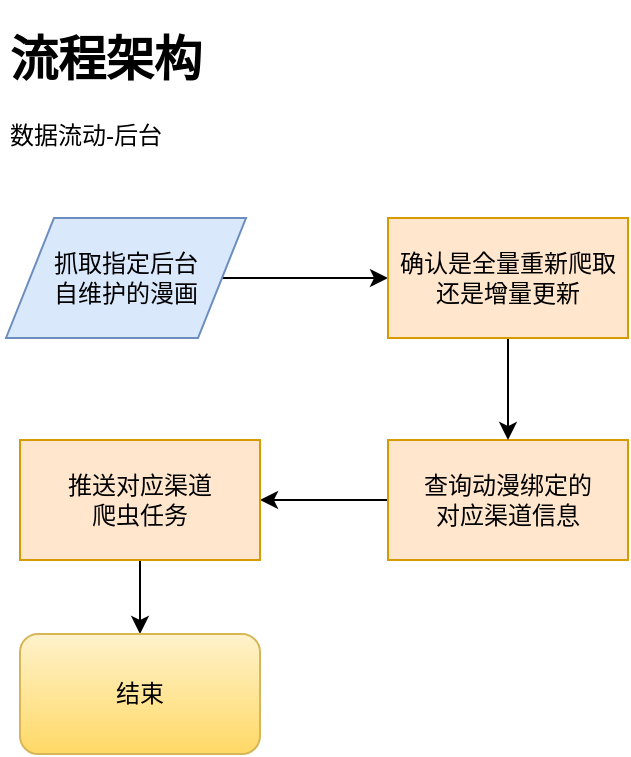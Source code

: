 <mxfile version="12.4.2" type="device" pages="5"><diagram id="a8E5MMaXfn1eDB6ojeVn" name="backend"><mxGraphModel dx="961" dy="632" grid="0" gridSize="10" guides="1" tooltips="1" connect="1" arrows="1" fold="1" page="1" pageScale="1" pageWidth="827" pageHeight="1169" math="0" shadow="0"><root><mxCell id="0"/><mxCell id="1" parent="0"/><mxCell id="z_EEAVa3QED5a_cOvpP5-1" value="&lt;h1&gt;流程架构&lt;/h1&gt;&lt;p&gt;数据流动-后台&lt;/p&gt;" style="text;html=1;strokeColor=none;fillColor=none;spacing=5;spacingTop=-20;whiteSpace=wrap;overflow=hidden;rounded=0;" parent="1" vertex="1"><mxGeometry x="38" y="39" width="190" height="77" as="geometry"/></mxCell><mxCell id="odNtAUutlKLnjfJ7jMFT-3" style="edgeStyle=orthogonalEdgeStyle;rounded=0;orthogonalLoop=1;jettySize=auto;html=1;" parent="1" source="z_EEAVa3QED5a_cOvpP5-6" target="odNtAUutlKLnjfJ7jMFT-2" edge="1"><mxGeometry relative="1" as="geometry"/></mxCell><mxCell id="z_EEAVa3QED5a_cOvpP5-6" value="&lt;span style=&quot;white-space: normal&quot;&gt;抓取指定后台&lt;br&gt;自维护的漫画&lt;br&gt;&lt;/span&gt;" style="shape=parallelogram;perimeter=parallelogramPerimeter;whiteSpace=wrap;html=1;fillColor=#dae8fc;strokeColor=#6c8ebf;" parent="1" vertex="1"><mxGeometry x="41" y="138" width="120" height="60" as="geometry"/></mxCell><mxCell id="z_EEAVa3QED5a_cOvpP5-24" style="edgeStyle=orthogonalEdgeStyle;rounded=0;orthogonalLoop=1;jettySize=auto;html=1;" parent="1" source="z_EEAVa3QED5a_cOvpP5-7" target="z_EEAVa3QED5a_cOvpP5-8" edge="1"><mxGeometry relative="1" as="geometry"/></mxCell><mxCell id="z_EEAVa3QED5a_cOvpP5-7" value="查询动漫绑定的&lt;br&gt;对应渠道信息" style="rounded=0;whiteSpace=wrap;html=1;fillColor=#ffe6cc;strokeColor=#d79b00;" parent="1" vertex="1"><mxGeometry x="232" y="249" width="120" height="60" as="geometry"/></mxCell><mxCell id="odNtAUutlKLnjfJ7jMFT-5" style="edgeStyle=orthogonalEdgeStyle;rounded=0;orthogonalLoop=1;jettySize=auto;html=1;" parent="1" source="z_EEAVa3QED5a_cOvpP5-8" target="odNtAUutlKLnjfJ7jMFT-1" edge="1"><mxGeometry relative="1" as="geometry"/></mxCell><mxCell id="z_EEAVa3QED5a_cOvpP5-8" value="推送对应渠道&lt;br&gt;爬虫任务" style="rounded=0;whiteSpace=wrap;html=1;fillColor=#ffe6cc;strokeColor=#d79b00;" parent="1" vertex="1"><mxGeometry x="48" y="249" width="120" height="60" as="geometry"/></mxCell><mxCell id="odNtAUutlKLnjfJ7jMFT-1" value="结束" style="rounded=1;whiteSpace=wrap;html=1;gradientColor=#ffd966;fillColor=#fff2cc;strokeColor=#d6b656;" parent="1" vertex="1"><mxGeometry x="48" y="346" width="120" height="60" as="geometry"/></mxCell><mxCell id="odNtAUutlKLnjfJ7jMFT-4" style="edgeStyle=orthogonalEdgeStyle;rounded=0;orthogonalLoop=1;jettySize=auto;html=1;" parent="1" source="odNtAUutlKLnjfJ7jMFT-2" target="z_EEAVa3QED5a_cOvpP5-7" edge="1"><mxGeometry relative="1" as="geometry"/></mxCell><mxCell id="odNtAUutlKLnjfJ7jMFT-2" value="确认是全量重新爬取还是增量更新" style="rounded=0;whiteSpace=wrap;html=1;fillColor=#ffe6cc;strokeColor=#d79b00;" parent="1" vertex="1"><mxGeometry x="232" y="138" width="120" height="60" as="geometry"/></mxCell></root></mxGraphModel></diagram><diagram id="fwL3K3nNooZaBl5GAPvQ" name="spider_1"><mxGraphModel dx="961" dy="632" grid="0" gridSize="10" guides="1" tooltips="1" connect="1" arrows="1" fold="1" page="1" pageScale="1" pageWidth="827" pageHeight="1169" math="0" shadow="0"><root><mxCell id="WWP2359EOBSrt8Onn1Ew-0"/><mxCell id="WWP2359EOBSrt8Onn1Ew-1" parent="WWP2359EOBSrt8Onn1Ew-0"/><mxCell id="PL594_5RSm1F9xmKBSZ6-1" style="edgeStyle=orthogonalEdgeStyle;rounded=0;orthogonalLoop=1;jettySize=auto;html=1;" parent="WWP2359EOBSrt8Onn1Ew-1" source="PL594_5RSm1F9xmKBSZ6-2" target="PL594_5RSm1F9xmKBSZ6-4" edge="1"><mxGeometry relative="1" as="geometry"/></mxCell><mxCell id="PL594_5RSm1F9xmKBSZ6-2" value="分发渠道任务" style="rounded=0;whiteSpace=wrap;html=1;fillColor=#ffe6cc;strokeColor=#d79b00;" parent="WWP2359EOBSrt8Onn1Ew-1" vertex="1"><mxGeometry x="233" y="141" width="120" height="60" as="geometry"/></mxCell><mxCell id="PL594_5RSm1F9xmKBSZ6-3" style="edgeStyle=orthogonalEdgeStyle;rounded=0;orthogonalLoop=1;jettySize=auto;html=1;" parent="WWP2359EOBSrt8Onn1Ew-1" source="PL594_5RSm1F9xmKBSZ6-4" target="PL594_5RSm1F9xmKBSZ6-6" edge="1"><mxGeometry relative="1" as="geometry"/></mxCell><mxCell id="PL594_5RSm1F9xmKBSZ6-4" value="爬取指定渠道&lt;br&gt;漫画信息 A" style="rounded=0;whiteSpace=wrap;html=1;fillColor=#ffe6cc;strokeColor=#d79b00;" parent="WWP2359EOBSrt8Onn1Ew-1" vertex="1"><mxGeometry x="233" y="253" width="120" height="60" as="geometry"/></mxCell><mxCell id="dGaznkYN7LeNRID3gIgS-0" style="edgeStyle=orthogonalEdgeStyle;rounded=0;orthogonalLoop=1;jettySize=auto;html=1;" parent="WWP2359EOBSrt8Onn1Ew-1" source="PL594_5RSm1F9xmKBSZ6-6" target="wutNVxIDvHneVHeKXR6q-0" edge="1"><mxGeometry relative="1" as="geometry"/></mxCell><mxCell id="PL594_5RSm1F9xmKBSZ6-6" value="获取A的章节任务&lt;br&gt;列表 B" style="rounded=0;whiteSpace=wrap;html=1;fillColor=#ffe6cc;strokeColor=#d79b00;" parent="WWP2359EOBSrt8Onn1Ew-1" vertex="1"><mxGeometry x="43" y="253" width="120" height="60" as="geometry"/></mxCell><mxCell id="PL594_5RSm1F9xmKBSZ6-8" style="edgeStyle=orthogonalEdgeStyle;rounded=0;orthogonalLoop=1;jettySize=auto;html=1;entryX=0;entryY=0.5;entryDx=0;entryDy=0;" parent="WWP2359EOBSrt8Onn1Ew-1" source="PL594_5RSm1F9xmKBSZ6-9" edge="1"><mxGeometry relative="1" as="geometry"><mxPoint x="233" y="473.5" as="targetPoint"/></mxGeometry></mxCell><mxCell id="ciEPsFJGi4piPYNXX6l--3" style="edgeStyle=orthogonalEdgeStyle;rounded=0;orthogonalLoop=1;jettySize=auto;html=1;" parent="WWP2359EOBSrt8Onn1Ew-1" source="PL594_5RSm1F9xmKBSZ6-9" target="ciEPsFJGi4piPYNXX6l--1" edge="1"><mxGeometry relative="1" as="geometry"/></mxCell><mxCell id="PL594_5RSm1F9xmKBSZ6-9" value="判断是否&lt;br&gt;增量爬取" style="rhombus;whiteSpace=wrap;html=1;fillColor=#fff2cc;strokeColor=#d6b656;" parent="WWP2359EOBSrt8Onn1Ew-1" vertex="1"><mxGeometry x="43" y="433.5" width="120" height="80" as="geometry"/></mxCell><mxCell id="PL594_5RSm1F9xmKBSZ6-16" value="N" style="text;html=1;align=center;verticalAlign=middle;resizable=0;points=[];;autosize=1;" parent="WWP2359EOBSrt8Onn1Ew-1" vertex="1"><mxGeometry x="184" y="451.5" width="19" height="18" as="geometry"/></mxCell><mxCell id="PL594_5RSm1F9xmKBSZ6-17" value="Y" style="text;html=1;align=center;verticalAlign=middle;resizable=0;points=[];;autosize=1;" parent="WWP2359EOBSrt8Onn1Ew-1" vertex="1"><mxGeometry x="124" y="516.5" width="18" height="18" as="geometry"/></mxCell><mxCell id="LL79-z9SyH8D-DEZd9ns-0" value="&lt;h1&gt;流程架构&lt;/h1&gt;&lt;p&gt;数据流动-爬虫系统（一）后台请求处理&lt;/p&gt;" style="text;html=1;strokeColor=none;fillColor=none;spacing=5;spacingTop=-20;whiteSpace=wrap;overflow=hidden;rounded=0;" parent="WWP2359EOBSrt8Onn1Ew-1" vertex="1"><mxGeometry x="38" y="39" width="256" height="77" as="geometry"/></mxCell><mxCell id="eKqZvTMxR9gbWQOaBNua-1" style="edgeStyle=orthogonalEdgeStyle;rounded=0;orthogonalLoop=1;jettySize=auto;html=1;" parent="WWP2359EOBSrt8Onn1Ew-1" source="eKqZvTMxR9gbWQOaBNua-0" target="PL594_5RSm1F9xmKBSZ6-2" edge="1"><mxGeometry relative="1" as="geometry"/></mxCell><mxCell id="eKqZvTMxR9gbWQOaBNua-0" value="&lt;span style=&quot;white-space: normal&quot;&gt;监听后台&lt;br&gt;爬取&lt;/span&gt;&lt;span style=&quot;white-space: normal&quot;&gt;消息&lt;/span&gt;" style="shape=parallelogram;perimeter=parallelogramPerimeter;whiteSpace=wrap;html=1;fillColor=#dae8fc;strokeColor=#6c8ebf;" parent="WWP2359EOBSrt8Onn1Ew-1" vertex="1"><mxGeometry x="43" y="141" width="120" height="60" as="geometry"/></mxCell><mxCell id="ciEPsFJGi4piPYNXX6l--0" value="结束" style="rounded=1;whiteSpace=wrap;html=1;gradientColor=#ffd966;fillColor=#fff2cc;strokeColor=#d6b656;" parent="WWP2359EOBSrt8Onn1Ew-1" vertex="1"><mxGeometry x="233" y="559.5" width="120" height="60" as="geometry"/></mxCell><mxCell id="ciEPsFJGi4piPYNXX6l--4" style="edgeStyle=orthogonalEdgeStyle;rounded=0;orthogonalLoop=1;jettySize=auto;html=1;" parent="WWP2359EOBSrt8Onn1Ew-1" source="ciEPsFJGi4piPYNXX6l--1" edge="1"><mxGeometry relative="1" as="geometry"><mxPoint x="232.8" y="589.5" as="targetPoint"/></mxGeometry></mxCell><mxCell id="ciEPsFJGi4piPYNXX6l--1" value="推送增量章节&lt;br&gt;爬取消息" style="rounded=0;whiteSpace=wrap;html=1;fillColor=#ffe6cc;strokeColor=#d79b00;" parent="WWP2359EOBSrt8Onn1Ew-1" vertex="1"><mxGeometry x="43" y="559.5" width="120" height="60" as="geometry"/></mxCell><mxCell id="ciEPsFJGi4piPYNXX6l--5" style="edgeStyle=orthogonalEdgeStyle;rounded=0;orthogonalLoop=1;jettySize=auto;html=1;" parent="WWP2359EOBSrt8Onn1Ew-1" source="ciEPsFJGi4piPYNXX6l--2" target="ciEPsFJGi4piPYNXX6l--0" edge="1"><mxGeometry relative="1" as="geometry"/></mxCell><mxCell id="ciEPsFJGi4piPYNXX6l--2" value="推送全量章节&lt;br&gt;爬取消息" style="rounded=0;whiteSpace=wrap;html=1;fillColor=#ffe6cc;strokeColor=#d79b00;" parent="WWP2359EOBSrt8Onn1Ew-1" vertex="1"><mxGeometry x="233" y="438.5" width="120" height="60" as="geometry"/></mxCell><mxCell id="dGaznkYN7LeNRID3gIgS-1" style="edgeStyle=orthogonalEdgeStyle;rounded=0;orthogonalLoop=1;jettySize=auto;html=1;" parent="WWP2359EOBSrt8Onn1Ew-1" source="wutNVxIDvHneVHeKXR6q-0" target="PL594_5RSm1F9xmKBSZ6-9" edge="1"><mxGeometry relative="1" as="geometry"/></mxCell><mxCell id="wutNVxIDvHneVHeKXR6q-0" value="推送漫画基础信息" style="rounded=0;whiteSpace=wrap;html=1;fillColor=#ffe6cc;strokeColor=#d79b00;" parent="WWP2359EOBSrt8Onn1Ew-1" vertex="1"><mxGeometry x="43" y="349.5" width="120" height="60" as="geometry"/></mxCell></root></mxGraphModel></diagram><diagram id="hhirrrHqmnbmEw7ep7FX" name="spider_2"><mxGraphModel dx="961" dy="632" grid="0" gridSize="10" guides="1" tooltips="1" connect="1" arrows="1" fold="1" page="1" pageScale="1" pageWidth="827" pageHeight="1169" math="0" shadow="0"><root><mxCell id="aXSuLw_6sVGMZOSTU0-I-0"/><mxCell id="aXSuLw_6sVGMZOSTU0-I-1" parent="aXSuLw_6sVGMZOSTU0-I-0"/><mxCell id="MGX7yTYcoW84g-cXhk0l-0" style="edgeStyle=orthogonalEdgeStyle;rounded=0;orthogonalLoop=1;jettySize=auto;html=1;" parent="aXSuLw_6sVGMZOSTU0-I-1" source="aXSuLw_6sVGMZOSTU0-I-13" target="aXSuLw_6sVGMZOSTU0-I-20" edge="1"><mxGeometry relative="1" as="geometry"/></mxCell><mxCell id="aXSuLw_6sVGMZOSTU0-I-13" value="依据渠道&lt;br&gt;章节完成爬取" style="rounded=0;whiteSpace=wrap;html=1;fillColor=#ffe6cc;strokeColor=#d79b00;" parent="aXSuLw_6sVGMZOSTU0-I-1" vertex="1"><mxGeometry x="220" y="146" width="120" height="60" as="geometry"/></mxCell><mxCell id="aXSuLw_6sVGMZOSTU0-I-16" style="edgeStyle=orthogonalEdgeStyle;rounded=0;orthogonalLoop=1;jettySize=auto;html=1;" parent="aXSuLw_6sVGMZOSTU0-I-1" source="aXSuLw_6sVGMZOSTU0-I-17" target="aXSuLw_6sVGMZOSTU0-I-13" edge="1"><mxGeometry relative="1" as="geometry"/></mxCell><mxCell id="aXSuLw_6sVGMZOSTU0-I-17" value="&lt;span style=&quot;white-space: normal&quot;&gt;监听章节图片&lt;/span&gt;&lt;br style=&quot;white-space: normal&quot;&gt;&lt;span style=&quot;white-space: normal&quot;&gt;地址解析任务&lt;/span&gt;" style="shape=parallelogram;perimeter=parallelogramPerimeter;whiteSpace=wrap;html=1;fillColor=#dae8fc;strokeColor=#6c8ebf;" parent="aXSuLw_6sVGMZOSTU0-I-1" vertex="1"><mxGeometry x="38" y="146" width="120" height="60" as="geometry"/></mxCell><mxCell id="NKDYvSuAgK9cqzn0HUBG-1" style="edgeStyle=orthogonalEdgeStyle;rounded=0;orthogonalLoop=1;jettySize=auto;html=1;entryX=1;entryY=0.5;entryDx=0;entryDy=0;" parent="aXSuLw_6sVGMZOSTU0-I-1" source="aXSuLw_6sVGMZOSTU0-I-20" target="NKDYvSuAgK9cqzn0HUBG-0" edge="1"><mxGeometry relative="1" as="geometry"/></mxCell><mxCell id="aXSuLw_6sVGMZOSTU0-I-20" value="指定消息结构&lt;br&gt;组装爬取数据&lt;br&gt;并推送结果" style="rounded=0;whiteSpace=wrap;html=1;fillColor=#ffe6cc;strokeColor=#d79b00;" parent="aXSuLw_6sVGMZOSTU0-I-1" vertex="1"><mxGeometry x="220" y="249" width="120" height="60" as="geometry"/></mxCell><mxCell id="aXSuLw_6sVGMZOSTU0-I-21" value="&lt;h1&gt;流程架构&lt;/h1&gt;&lt;p&gt;数据流动-爬虫系统（二）渠道章节图片爬取&lt;/p&gt;" style="text;html=1;strokeColor=none;fillColor=none;spacing=5;spacingTop=-20;whiteSpace=wrap;overflow=hidden;rounded=0;" parent="aXSuLw_6sVGMZOSTU0-I-1" vertex="1"><mxGeometry x="38" y="39" width="256" height="77" as="geometry"/></mxCell><mxCell id="NKDYvSuAgK9cqzn0HUBG-0" value="结束" style="rounded=1;whiteSpace=wrap;html=1;gradientColor=#ffd966;fillColor=#fff2cc;strokeColor=#d6b656;" parent="aXSuLw_6sVGMZOSTU0-I-1" vertex="1"><mxGeometry x="38" y="249" width="120" height="60" as="geometry"/></mxCell></root></mxGraphModel></diagram><diagram id="H2dMdXCESj6-Fc419RQE" name="data_uniform_1"><mxGraphModel dx="961" dy="632" grid="0" gridSize="10" guides="1" tooltips="1" connect="1" arrows="1" fold="1" page="1" pageScale="1" pageWidth="827" pageHeight="1169" math="0" shadow="0"><root><mxCell id="4zNHsn_Qv5aTbKQFzURi-0"/><mxCell id="4zNHsn_Qv5aTbKQFzURi-1" parent="4zNHsn_Qv5aTbKQFzURi-0"/><mxCell id="tvWtkoGdymblF4vJMlTa-6" style="edgeStyle=orthogonalEdgeStyle;rounded=0;orthogonalLoop=1;jettySize=auto;html=1;" parent="4zNHsn_Qv5aTbKQFzURi-1" source="7oGtZYAj2mFnkF6gmkWM-4" target="fqFEi5NYgUmga54tFBUV-0" edge="1"><mxGeometry relative="1" as="geometry"/></mxCell><mxCell id="7oGtZYAj2mFnkF6gmkWM-4" value="监听&lt;br&gt;漫画基础信息" style="shape=parallelogram;perimeter=parallelogramPerimeter;whiteSpace=wrap;html=1;fillColor=#dae8fc;strokeColor=#6c8ebf;" parent="4zNHsn_Qv5aTbKQFzURi-1" vertex="1"><mxGeometry x="48" y="158" width="120" height="60" as="geometry"/></mxCell><mxCell id="7oGtZYAj2mFnkF6gmkWM-7" value="&lt;h1&gt;流程架构&lt;/h1&gt;&lt;p&gt;数据流动-渠道数据统一入库（一）漫画基础信息&lt;/p&gt;" style="text;html=1;strokeColor=none;fillColor=none;spacing=5;spacingTop=-20;whiteSpace=wrap;overflow=hidden;rounded=0;" parent="4zNHsn_Qv5aTbKQFzURi-1" vertex="1"><mxGeometry x="38" y="39" width="284" height="77" as="geometry"/></mxCell><mxCell id="7oGtZYAj2mFnkF6gmkWM-8" value="结束" style="rounded=1;whiteSpace=wrap;html=1;gradientColor=#ffd966;fillColor=#fff2cc;strokeColor=#d6b656;" parent="4zNHsn_Qv5aTbKQFzURi-1" vertex="1"><mxGeometry x="36" y="381" width="120" height="60" as="geometry"/></mxCell><mxCell id="tvWtkoGdymblF4vJMlTa-7" style="edgeStyle=orthogonalEdgeStyle;rounded=0;orthogonalLoop=1;jettySize=auto;html=1;" parent="4zNHsn_Qv5aTbKQFzURi-1" source="fqFEi5NYgUmga54tFBUV-0" target="tvWtkoGdymblF4vJMlTa-3" edge="1"><mxGeometry relative="1" as="geometry"/></mxCell><mxCell id="fqFEi5NYgUmga54tFBUV-0" value="新增或修改渠道&lt;br&gt;漫画基础信息 A" style="rounded=0;whiteSpace=wrap;html=1;fillColor=#ffe6cc;strokeColor=#d79b00;" parent="4zNHsn_Qv5aTbKQFzURi-1" vertex="1"><mxGeometry x="208" y="158" width="120" height="60" as="geometry"/></mxCell><mxCell id="tvWtkoGdymblF4vJMlTa-9" style="edgeStyle=orthogonalEdgeStyle;rounded=0;orthogonalLoop=1;jettySize=auto;html=1;entryX=0.5;entryY=0;entryDx=0;entryDy=0;" parent="4zNHsn_Qv5aTbKQFzURi-1" source="tvWtkoGdymblF4vJMlTa-2" target="tvWtkoGdymblF4vJMlTa-4" edge="1"><mxGeometry relative="1" as="geometry"/></mxCell><mxCell id="tvWtkoGdymblF4vJMlTa-13" style="edgeStyle=orthogonalEdgeStyle;rounded=0;orthogonalLoop=1;jettySize=auto;html=1;" parent="4zNHsn_Qv5aTbKQFzURi-1" source="tvWtkoGdymblF4vJMlTa-2" target="7oGtZYAj2mFnkF6gmkWM-8" edge="1"><mxGeometry relative="1" as="geometry"/></mxCell><mxCell id="tvWtkoGdymblF4vJMlTa-2" value="B绑定的渠道&lt;br&gt;是否为 A" style="rhombus;whiteSpace=wrap;html=1;fillColor=#fff2cc;strokeColor=#d6b656;" parent="4zNHsn_Qv5aTbKQFzURi-1" vertex="1"><mxGeometry x="208" y="371" width="120" height="80" as="geometry"/></mxCell><mxCell id="tvWtkoGdymblF4vJMlTa-8" style="edgeStyle=orthogonalEdgeStyle;rounded=0;orthogonalLoop=1;jettySize=auto;html=1;" parent="4zNHsn_Qv5aTbKQFzURi-1" source="tvWtkoGdymblF4vJMlTa-3" target="tvWtkoGdymblF4vJMlTa-2" edge="1"><mxGeometry relative="1" as="geometry"/></mxCell><mxCell id="tvWtkoGdymblF4vJMlTa-3" value="查询当前渠道&lt;br&gt;对应后台维护的&lt;br&gt;漫画信息 B" style="rounded=0;whiteSpace=wrap;html=1;fillColor=#ffe6cc;strokeColor=#d79b00;" parent="4zNHsn_Qv5aTbKQFzURi-1" vertex="1"><mxGeometry x="208" y="264" width="120" height="60" as="geometry"/></mxCell><mxCell id="tvWtkoGdymblF4vJMlTa-10" style="edgeStyle=orthogonalEdgeStyle;rounded=0;orthogonalLoop=1;jettySize=auto;html=1;" parent="4zNHsn_Qv5aTbKQFzURi-1" source="tvWtkoGdymblF4vJMlTa-4" target="tvWtkoGdymblF4vJMlTa-5" edge="1"><mxGeometry relative="1" as="geometry"/></mxCell><mxCell id="tvWtkoGdymblF4vJMlTa-16" style="edgeStyle=orthogonalEdgeStyle;rounded=0;orthogonalLoop=1;jettySize=auto;html=1;" parent="4zNHsn_Qv5aTbKQFzURi-1" source="tvWtkoGdymblF4vJMlTa-4" edge="1"><mxGeometry relative="1" as="geometry"><mxPoint x="98.2" y="536.5" as="targetPoint"/></mxGeometry></mxCell><mxCell id="tvWtkoGdymblF4vJMlTa-4" value="B是否开启&lt;br&gt;自动填入漫画信息&lt;br&gt;开关" style="rhombus;whiteSpace=wrap;html=1;fillColor=#fff2cc;strokeColor=#d6b656;" parent="4zNHsn_Qv5aTbKQFzURi-1" vertex="1"><mxGeometry x="208" y="496.5" width="120" height="80" as="geometry"/></mxCell><mxCell id="tvWtkoGdymblF4vJMlTa-15" style="edgeStyle=orthogonalEdgeStyle;rounded=0;orthogonalLoop=1;jettySize=auto;html=1;entryX=0.5;entryY=1;entryDx=0;entryDy=0;" parent="4zNHsn_Qv5aTbKQFzURi-1" source="tvWtkoGdymblF4vJMlTa-5" target="7oGtZYAj2mFnkF6gmkWM-8" edge="1"><mxGeometry relative="1" as="geometry"/></mxCell><mxCell id="tvWtkoGdymblF4vJMlTa-5" value="更新B对应的&lt;br&gt;漫画基本信息" style="rounded=0;whiteSpace=wrap;html=1;fillColor=#ffe6cc;strokeColor=#d79b00;" parent="4zNHsn_Qv5aTbKQFzURi-1" vertex="1"><mxGeometry x="208" y="606" width="120" height="60" as="geometry"/></mxCell><mxCell id="tvWtkoGdymblF4vJMlTa-17" value="Y" style="text;html=1;align=center;verticalAlign=middle;resizable=0;points=[];;autosize=1;" parent="4zNHsn_Qv5aTbKQFzURi-1" vertex="1"><mxGeometry x="280" y="460" width="18" height="18" as="geometry"/></mxCell><mxCell id="tvWtkoGdymblF4vJMlTa-18" value="Y" style="text;html=1;align=center;verticalAlign=middle;resizable=0;points=[];;autosize=1;" parent="4zNHsn_Qv5aTbKQFzURi-1" vertex="1"><mxGeometry x="280" y="582" width="18" height="18" as="geometry"/></mxCell><mxCell id="tvWtkoGdymblF4vJMlTa-19" value="N" style="text;html=1;align=center;verticalAlign=middle;resizable=0;points=[];;autosize=1;" parent="4zNHsn_Qv5aTbKQFzURi-1" vertex="1"><mxGeometry x="176" y="510" width="19" height="18" as="geometry"/></mxCell><mxCell id="tvWtkoGdymblF4vJMlTa-20" value="N" style="text;html=1;align=center;verticalAlign=middle;resizable=0;points=[];;autosize=1;" parent="4zNHsn_Qv5aTbKQFzURi-1" vertex="1"><mxGeometry x="176" y="375" width="19" height="18" as="geometry"/></mxCell></root></mxGraphModel></diagram><diagram id="4KF5VAClPz2LaqfiiK33" name="data_uniform_2"><mxGraphModel dx="961" dy="632" grid="0" gridSize="10" guides="1" tooltips="1" connect="1" arrows="1" fold="1" page="1" pageScale="1" pageWidth="827" pageHeight="1169" math="0" shadow="0"><root><mxCell id="0-9ACJ5opcPy8_o4Vmd9-0"/><mxCell id="0-9ACJ5opcPy8_o4Vmd9-1" parent="0-9ACJ5opcPy8_o4Vmd9-0"/><mxCell id="0-9ACJ5opcPy8_o4Vmd9-2" style="edgeStyle=orthogonalEdgeStyle;rounded=0;orthogonalLoop=1;jettySize=auto;html=1;" parent="0-9ACJ5opcPy8_o4Vmd9-1" source="0-9ACJ5opcPy8_o4Vmd9-3" target="0-9ACJ5opcPy8_o4Vmd9-7" edge="1"><mxGeometry relative="1" as="geometry"/></mxCell><mxCell id="0-9ACJ5opcPy8_o4Vmd9-3" value="监听&lt;br&gt;章节爬取消息" style="shape=parallelogram;perimeter=parallelogramPerimeter;whiteSpace=wrap;html=1;fillColor=#dae8fc;strokeColor=#6c8ebf;" parent="0-9ACJ5opcPy8_o4Vmd9-1" vertex="1"><mxGeometry x="48" y="158" width="120" height="60" as="geometry"/></mxCell><mxCell id="0-9ACJ5opcPy8_o4Vmd9-4" value="&lt;h1&gt;流程架构&lt;/h1&gt;&lt;p&gt;数据流动-渠道数据统一入库（二）漫画章节信息&lt;/p&gt;" style="text;html=1;strokeColor=none;fillColor=none;spacing=5;spacingTop=-20;whiteSpace=wrap;overflow=hidden;rounded=0;" parent="0-9ACJ5opcPy8_o4Vmd9-1" vertex="1"><mxGeometry x="38" y="39" width="284" height="77" as="geometry"/></mxCell><mxCell id="0-9ACJ5opcPy8_o4Vmd9-5" value="结束" style="rounded=1;whiteSpace=wrap;html=1;gradientColor=#ffd966;fillColor=#fff2cc;strokeColor=#d6b656;" parent="0-9ACJ5opcPy8_o4Vmd9-1" vertex="1"><mxGeometry x="220" y="368" width="120" height="60" as="geometry"/></mxCell><mxCell id="0-9ACJ5opcPy8_o4Vmd9-6" style="edgeStyle=orthogonalEdgeStyle;rounded=0;orthogonalLoop=1;jettySize=auto;html=1;" parent="0-9ACJ5opcPy8_o4Vmd9-1" source="0-9ACJ5opcPy8_o4Vmd9-7" target="0-9ACJ5opcPy8_o4Vmd9-12" edge="1"><mxGeometry relative="1" as="geometry"/></mxCell><mxCell id="0-9ACJ5opcPy8_o4Vmd9-7" value="开始事务" style="rounded=0;whiteSpace=wrap;html=1;fillColor=#ffe6cc;strokeColor=#d79b00;" parent="0-9ACJ5opcPy8_o4Vmd9-1" vertex="1"><mxGeometry x="220" y="158" width="120" height="60" as="geometry"/></mxCell><mxCell id="leDO-oZaSdOLYzIWsoao-3" style="edgeStyle=orthogonalEdgeStyle;rounded=0;orthogonalLoop=1;jettySize=auto;html=1;" parent="0-9ACJ5opcPy8_o4Vmd9-1" source="0-9ACJ5opcPy8_o4Vmd9-12" target="leDO-oZaSdOLYzIWsoao-1" edge="1"><mxGeometry relative="1" as="geometry"/></mxCell><mxCell id="0-9ACJ5opcPy8_o4Vmd9-12" value="删除当前渠道&lt;br&gt;对应章节图片信息" style="rounded=0;whiteSpace=wrap;html=1;fillColor=#ffe6cc;strokeColor=#d79b00;" parent="0-9ACJ5opcPy8_o4Vmd9-1" vertex="1"><mxGeometry x="220" y="264" width="120" height="60" as="geometry"/></mxCell><mxCell id="leDO-oZaSdOLYzIWsoao-4" style="edgeStyle=orthogonalEdgeStyle;rounded=0;orthogonalLoop=1;jettySize=auto;html=1;" parent="0-9ACJ5opcPy8_o4Vmd9-1" source="leDO-oZaSdOLYzIWsoao-1" target="leDO-oZaSdOLYzIWsoao-2" edge="1"><mxGeometry relative="1" as="geometry"/></mxCell><mxCell id="leDO-oZaSdOLYzIWsoao-1" value="插入当前渠道&lt;br&gt;章节图片信息" style="rounded=0;whiteSpace=wrap;html=1;fillColor=#ffe6cc;strokeColor=#d79b00;" parent="0-9ACJ5opcPy8_o4Vmd9-1" vertex="1"><mxGeometry x="48" y="264" width="120" height="60" as="geometry"/></mxCell><mxCell id="leDO-oZaSdOLYzIWsoao-5" style="edgeStyle=orthogonalEdgeStyle;rounded=0;orthogonalLoop=1;jettySize=auto;html=1;" parent="0-9ACJ5opcPy8_o4Vmd9-1" source="leDO-oZaSdOLYzIWsoao-2" target="0-9ACJ5opcPy8_o4Vmd9-5" edge="1"><mxGeometry relative="1" as="geometry"/></mxCell><mxCell id="leDO-oZaSdOLYzIWsoao-2" value="结束事务" style="rounded=0;whiteSpace=wrap;html=1;fillColor=#ffe6cc;strokeColor=#d79b00;" parent="0-9ACJ5opcPy8_o4Vmd9-1" vertex="1"><mxGeometry x="48" y="368" width="120" height="60" as="geometry"/></mxCell></root></mxGraphModel></diagram></mxfile>